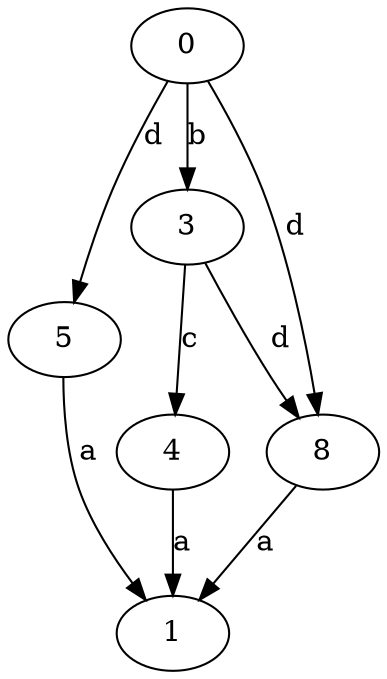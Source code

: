 strict digraph  {
0;
1;
3;
4;
5;
8;
0 -> 3  [label=b];
0 -> 5  [label=d];
0 -> 8  [label=d];
3 -> 4  [label=c];
3 -> 8  [label=d];
4 -> 1  [label=a];
5 -> 1  [label=a];
8 -> 1  [label=a];
}
